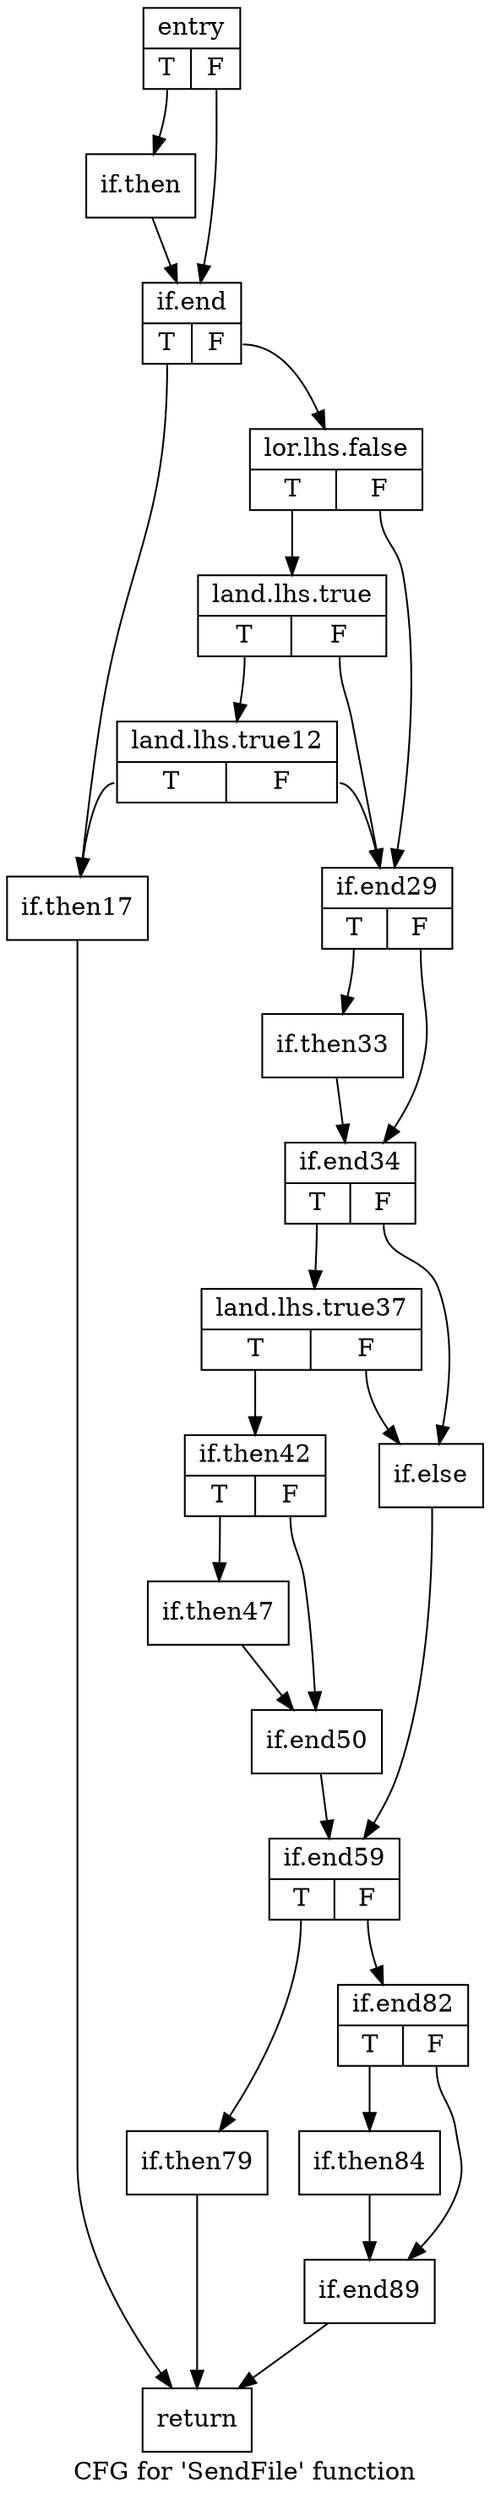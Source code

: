 digraph "CFG for 'SendFile' function" {
	label="CFG for 'SendFile' function";

	Node0x1c47180 [shape=record,label="{entry|{<s0>T|<s1>F}}"];
	Node0x1c47180:s0 -> Node0x1c47bd0;
	Node0x1c47180:s1 -> Node0x1c47c80;
	Node0x1c47bd0 [shape=record,label="{if.then}"];
	Node0x1c47bd0 -> Node0x1c47c80;
	Node0x1c47c80 [shape=record,label="{if.end|{<s0>T|<s1>F}}"];
	Node0x1c47c80:s0 -> Node0x1c48c70;
	Node0x1c47c80:s1 -> Node0x1c48d50;
	Node0x1c48d50 [shape=record,label="{lor.lhs.false|{<s0>T|<s1>F}}"];
	Node0x1c48d50:s0 -> Node0x1c48fb0;
	Node0x1c48d50:s1 -> Node0x1c49060;
	Node0x1c48fb0 [shape=record,label="{land.lhs.true|{<s0>T|<s1>F}}"];
	Node0x1c48fb0:s0 -> Node0x1c49400;
	Node0x1c48fb0:s1 -> Node0x1c49060;
	Node0x1c49400 [shape=record,label="{land.lhs.true12|{<s0>T|<s1>F}}"];
	Node0x1c49400:s0 -> Node0x1c48c70;
	Node0x1c49400:s1 -> Node0x1c49060;
	Node0x1c48c70 [shape=record,label="{if.then17}"];
	Node0x1c48c70 -> Node0x1c4aeb0;
	Node0x1c49060 [shape=record,label="{if.end29|{<s0>T|<s1>F}}"];
	Node0x1c49060:s0 -> Node0x1c4b240;
	Node0x1c49060:s1 -> Node0x1c4b2f0;
	Node0x1c4b240 [shape=record,label="{if.then33}"];
	Node0x1c4b240 -> Node0x1c4b2f0;
	Node0x1c4b2f0 [shape=record,label="{if.end34|{<s0>T|<s1>F}}"];
	Node0x1c4b2f0:s0 -> Node0x1c4b560;
	Node0x1c4b2f0:s1 -> Node0x1c4b640;
	Node0x1c4b560 [shape=record,label="{land.lhs.true37|{<s0>T|<s1>F}}"];
	Node0x1c4b560:s0 -> Node0x1c4ba40;
	Node0x1c4b560:s1 -> Node0x1c4b640;
	Node0x1c4ba40 [shape=record,label="{if.then42|{<s0>T|<s1>F}}"];
	Node0x1c4ba40:s0 -> Node0x1c4bf20;
	Node0x1c4ba40:s1 -> Node0x1c4c000;
	Node0x1c4bf20 [shape=record,label="{if.then47}"];
	Node0x1c4bf20 -> Node0x1c4c000;
	Node0x1c4c000 [shape=record,label="{if.end50}"];
	Node0x1c4c000 -> Node0x1c4cdc0;
	Node0x1c4b640 [shape=record,label="{if.else}"];
	Node0x1c4b640 -> Node0x1c4cdc0;
	Node0x1c4cdc0 [shape=record,label="{if.end59|{<s0>T|<s1>F}}"];
	Node0x1c4cdc0:s0 -> Node0x1c4a770;
	Node0x1c4cdc0:s1 -> Node0x1c4a850;
	Node0x1c4a770 [shape=record,label="{if.then79}"];
	Node0x1c4a770 -> Node0x1c4aeb0;
	Node0x1c4a850 [shape=record,label="{if.end82|{<s0>T|<s1>F}}"];
	Node0x1c4a850:s0 -> Node0x1c4f360;
	Node0x1c4a850:s1 -> Node0x1c4f440;
	Node0x1c4f360 [shape=record,label="{if.then84}"];
	Node0x1c4f360 -> Node0x1c4f440;
	Node0x1c4f440 [shape=record,label="{if.end89}"];
	Node0x1c4f440 -> Node0x1c4aeb0;
	Node0x1c4aeb0 [shape=record,label="{return}"];
}
